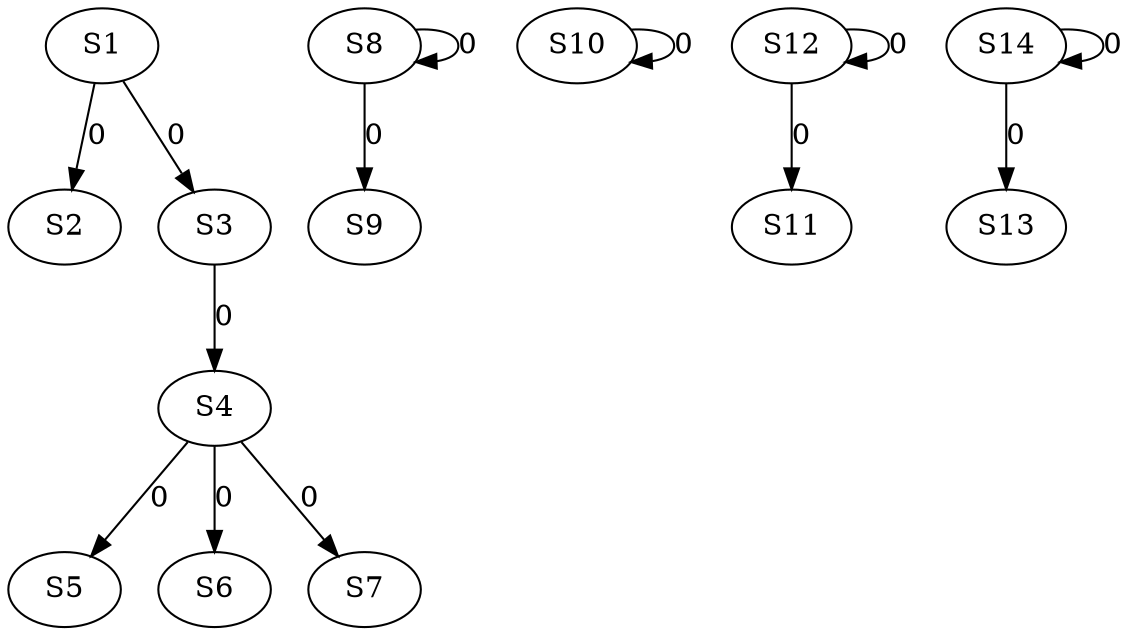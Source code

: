 strict digraph {
	S1 -> S2 [ label = 0 ];
	S1 -> S3 [ label = 0 ];
	S3 -> S4 [ label = 0 ];
	S4 -> S5 [ label = 0 ];
	S4 -> S6 [ label = 0 ];
	S4 -> S7 [ label = 0 ];
	S8 -> S8 [ label = 0 ];
	S8 -> S9 [ label = 0 ];
	S10 -> S10 [ label = 0 ];
	S12 -> S11 [ label = 0 ];
	S12 -> S12 [ label = 0 ];
	S14 -> S13 [ label = 0 ];
	S14 -> S14 [ label = 0 ];
}